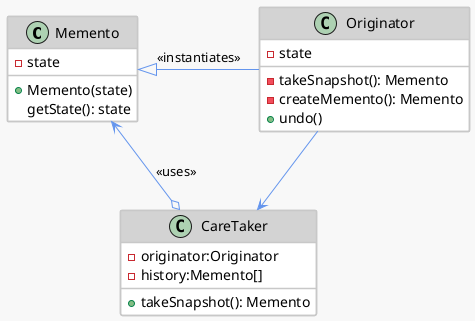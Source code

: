 @startuml
skinparam BackgroundColor #F8F8F8
skinparam  Shadowing false
skinparam RoundCorner 3
skinparam noteBorderColor Khaki
skinparam noteBackgroundColor #FCF3CF
skinparam noteFontName Courier
skinparam noteFontSite 4

skinparam class {
BackgroundColor white
ArrowColor CornFlowerBlue
BorderColor #C8C8C8
BorderThickness 1.5
HeaderBackgroundColor LightGrey
}

class Memento{
  - state
  + Memento(state)
    getState(): state
}

class Originator {
  - state
  - takeSnapshot(): Memento
  - createMemento(): Memento
  + undo()
}

class CareTaker {
 - originator:Originator
 - history:Memento[]
 + takeSnapshot(): Memento
}

Memento <|-r- Originator  :<<instantiates>>
CareTaker o--> Memento :<<uses>>
Originator --> CareTaker

@enduml